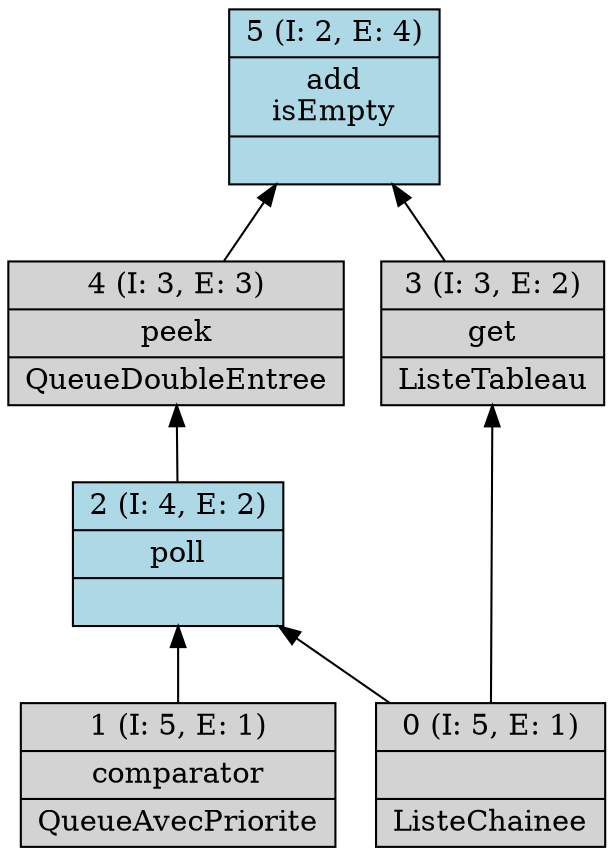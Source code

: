 digraph G { 
	rankdir=BT;
0 [shape=record,style=filled,label="{0 (I: 5, E: 1)||ListeChainee\n}"];
1 [shape=record,style=filled,label="{1 (I: 5, E: 1)|comparator\n|QueueAvecPriorite\n}"];
2 [shape=record,style=filled,fillcolor=lightblue,label="{2 (I: 4, E: 2)|poll\n|}"];
3 [shape=record,style=filled,label="{3 (I: 3, E: 2)|get\n|ListeTableau\n}"];
4 [shape=record,style=filled,label="{4 (I: 3, E: 3)|peek\n|QueueDoubleEntree\n}"];
5 [shape=record,style=filled,fillcolor=lightblue,label="{5 (I: 2, E: 4)|add\nisEmpty\n|}"];
	0 -> 2
	0 -> 3
	1 -> 2
	2 -> 4
	3 -> 5
	4 -> 5
}